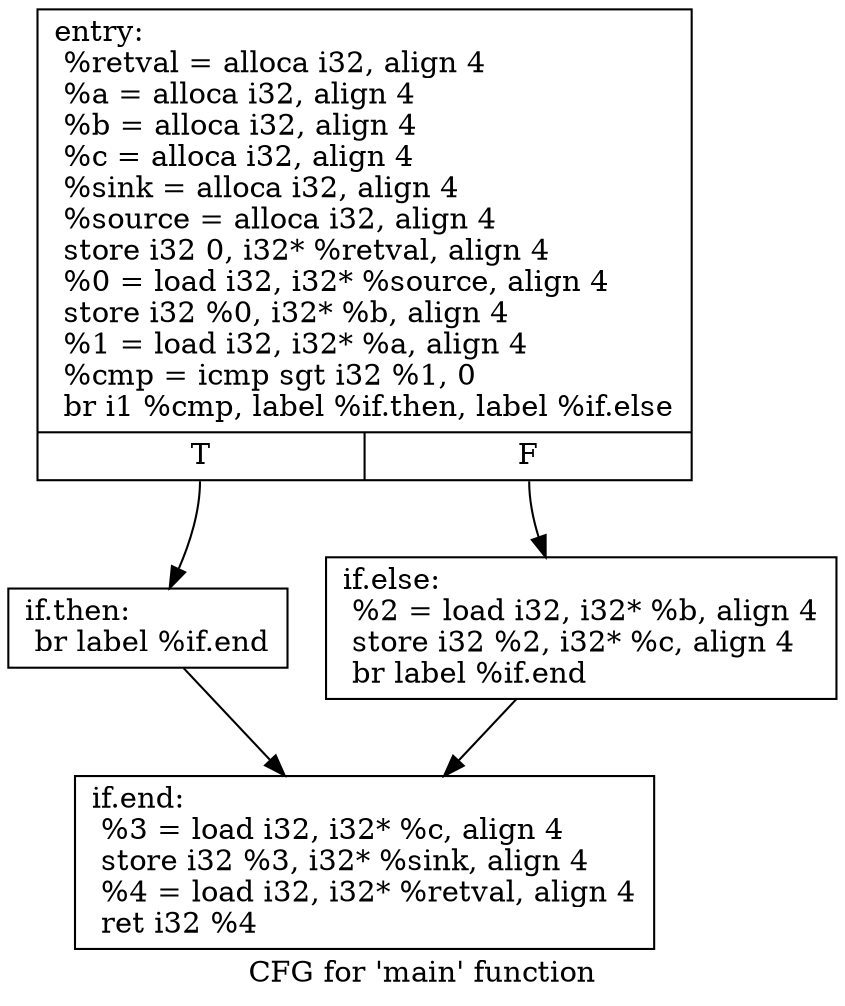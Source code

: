 digraph "CFG for 'main' function" {
	label="CFG for 'main' function";

	Node0x55912f833750 [shape=record,label="{entry:\l  %retval = alloca i32, align 4\l  %a = alloca i32, align 4\l  %b = alloca i32, align 4\l  %c = alloca i32, align 4\l  %sink = alloca i32, align 4\l  %source = alloca i32, align 4\l  store i32 0, i32* %retval, align 4\l  %0 = load i32, i32* %source, align 4\l  store i32 %0, i32* %b, align 4\l  %1 = load i32, i32* %a, align 4\l  %cmp = icmp sgt i32 %1, 0\l  br i1 %cmp, label %if.then, label %if.else\l|{<s0>T|<s1>F}}"];
	Node0x55912f833750:s0 -> Node0x55912f834460;
	Node0x55912f833750:s1 -> Node0x55912f834530;
	Node0x55912f834460 [shape=record,label="{if.then:                                          \l  br label %if.end\l}"];
	Node0x55912f834460 -> Node0x55912f834600;
	Node0x55912f834530 [shape=record,label="{if.else:                                          \l  %2 = load i32, i32* %b, align 4\l  store i32 %2, i32* %c, align 4\l  br label %if.end\l}"];
	Node0x55912f834530 -> Node0x55912f834600;
	Node0x55912f834600 [shape=record,label="{if.end:                                           \l  %3 = load i32, i32* %c, align 4\l  store i32 %3, i32* %sink, align 4\l  %4 = load i32, i32* %retval, align 4\l  ret i32 %4\l}"];
}
